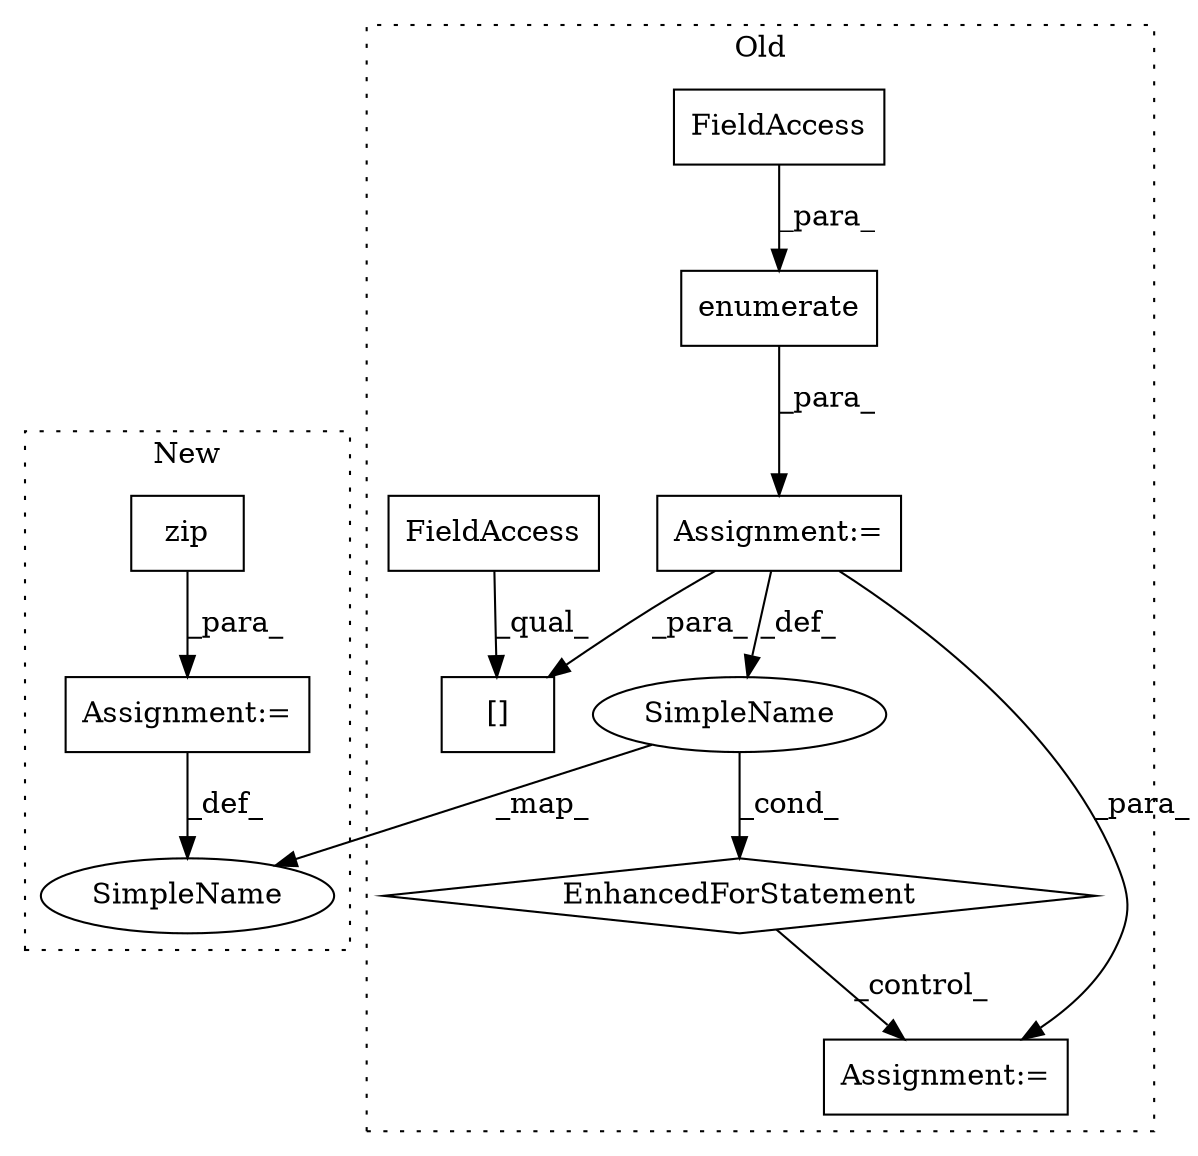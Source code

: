 digraph G {
subgraph cluster0 {
1 [label="enumerate" a="32" s="4950,4981" l="10,1" shape="box"];
4 [label="Assignment:=" a="7" s="4868,4982" l="67,2" shape="box"];
5 [label="EnhancedForStatement" a="70" s="4868,4982" l="67,2" shape="diamond"];
6 [label="Assignment:=" a="7" s="5002" l="14" shape="box"];
7 [label="[]" a="2" s="5034,5063" l="24,1" shape="box"];
8 [label="SimpleName" a="42" s="4941" l="6" shape="ellipse"];
10 [label="FieldAccess" a="22" s="4960" l="21" shape="box"];
11 [label="FieldAccess" a="22" s="5034" l="23" shape="box"];
label = "Old";
style="dotted";
}
subgraph cluster1 {
2 [label="zip" a="32" s="4040,4061" l="4,1" shape="box"];
3 [label="Assignment:=" a="7" s="4033" l="38" shape="box"];
9 [label="SimpleName" a="42" s="4036" l="1" shape="ellipse"];
label = "New";
style="dotted";
}
1 -> 4 [label="_para_"];
2 -> 3 [label="_para_"];
3 -> 9 [label="_def_"];
4 -> 7 [label="_para_"];
4 -> 6 [label="_para_"];
4 -> 8 [label="_def_"];
5 -> 6 [label="_control_"];
8 -> 9 [label="_map_"];
8 -> 5 [label="_cond_"];
10 -> 1 [label="_para_"];
11 -> 7 [label="_qual_"];
}